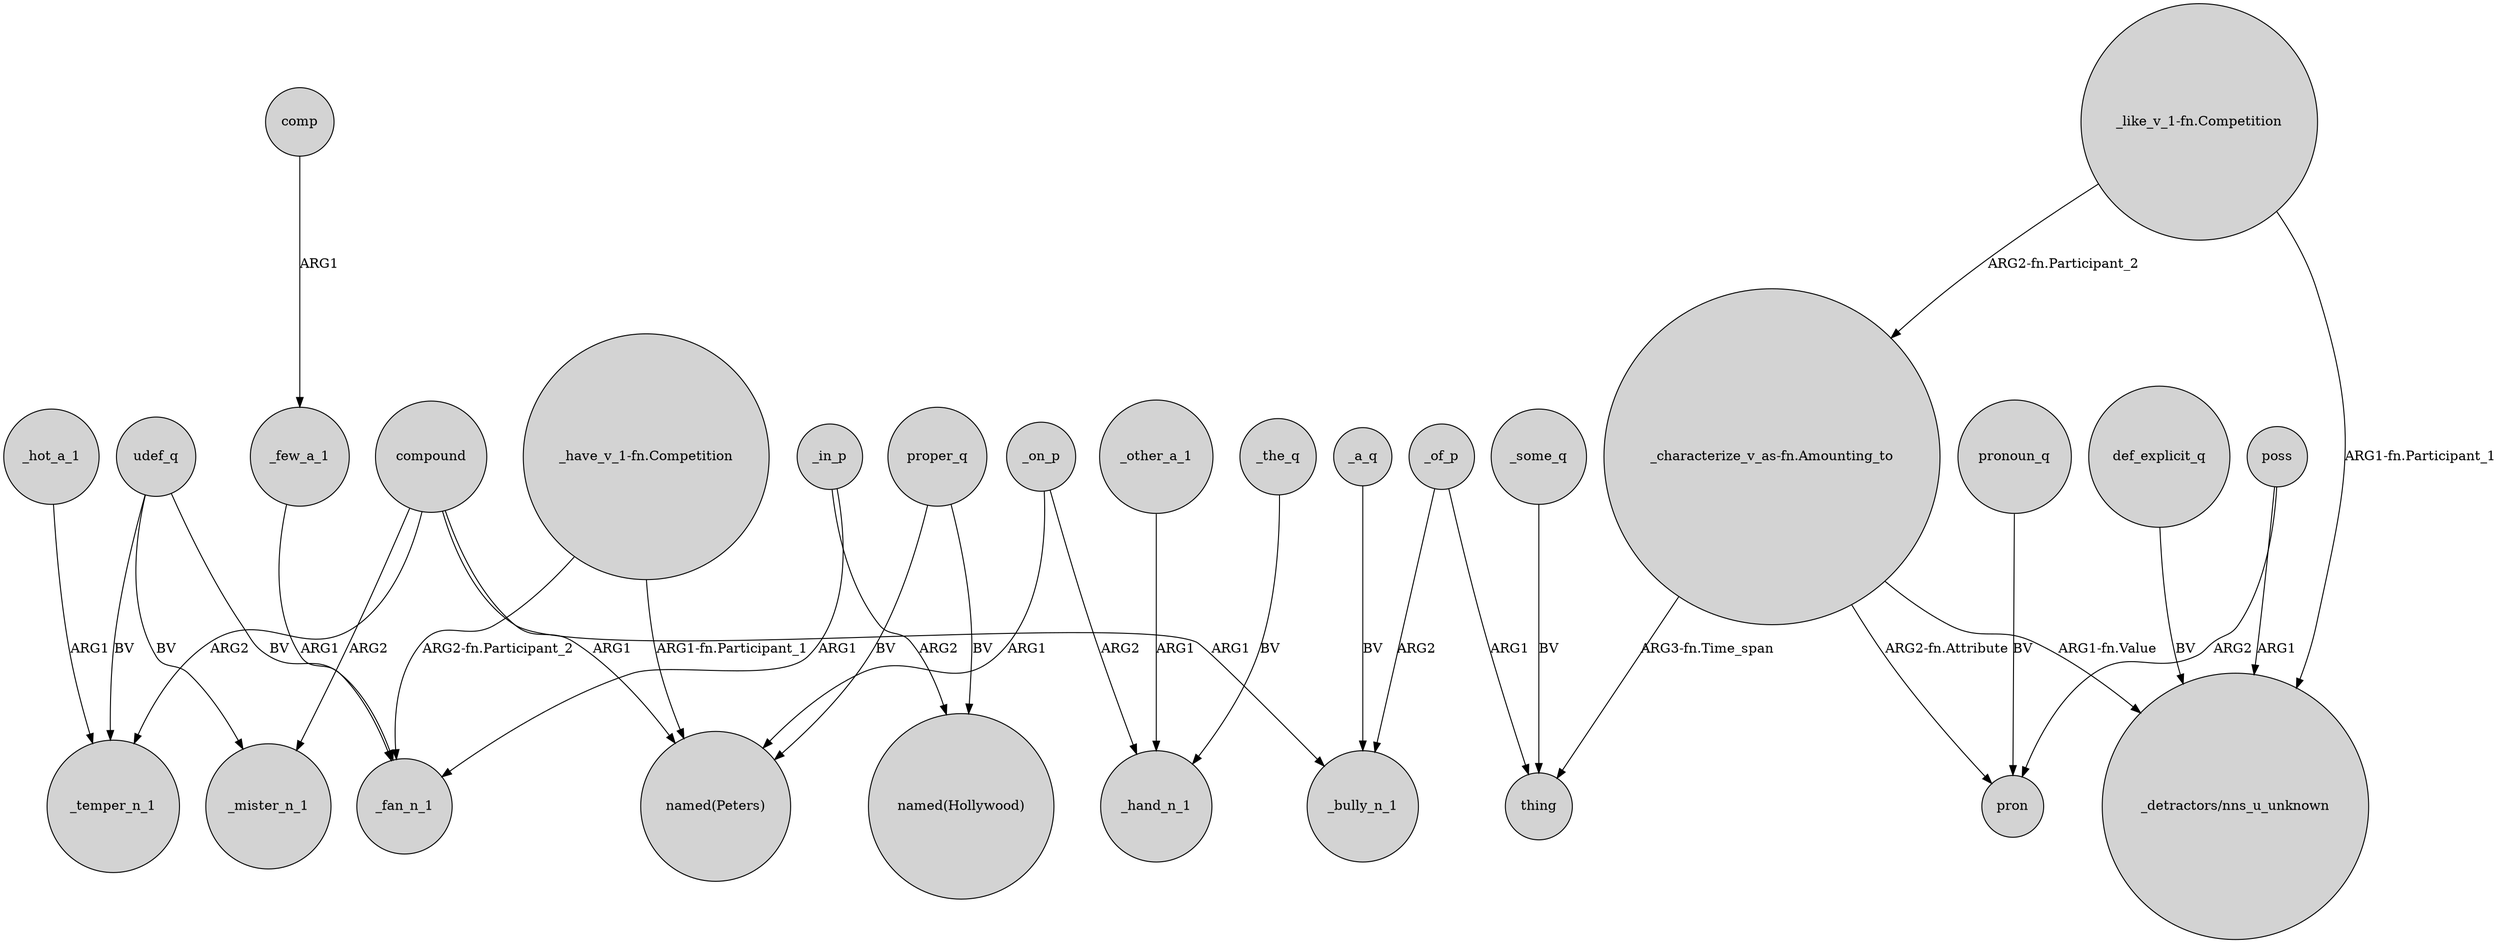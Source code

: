 digraph {
	node [shape=circle style=filled]
	compound -> _mister_n_1 [label=ARG2]
	compound -> "named(Peters)" [label=ARG1]
	proper_q -> "named(Hollywood)" [label=BV]
	_hot_a_1 -> _temper_n_1 [label=ARG1]
	udef_q -> _temper_n_1 [label=BV]
	_in_p -> _fan_n_1 [label=ARG1]
	_a_q -> _bully_n_1 [label=BV]
	proper_q -> "named(Peters)" [label=BV]
	_other_a_1 -> _hand_n_1 [label=ARG1]
	poss -> "_detractors/nns_u_unknown" [label=ARG1]
	def_explicit_q -> "_detractors/nns_u_unknown" [label=BV]
	"_like_v_1-fn.Competition" -> "_detractors/nns_u_unknown" [label="ARG1-fn.Participant_1"]
	"_like_v_1-fn.Competition" -> "_characterize_v_as-fn.Amounting_to" [label="ARG2-fn.Participant_2"]
	udef_q -> _mister_n_1 [label=BV]
	_some_q -> thing [label=BV]
	_on_p -> _hand_n_1 [label=ARG2]
	pronoun_q -> pron [label=BV]
	_few_a_1 -> _fan_n_1 [label=ARG1]
	poss -> pron [label=ARG2]
	_the_q -> _hand_n_1 [label=BV]
	"_have_v_1-fn.Competition" -> _fan_n_1 [label="ARG2-fn.Participant_2"]
	"_characterize_v_as-fn.Amounting_to" -> pron [label="ARG2-fn.Attribute"]
	"_characterize_v_as-fn.Amounting_to" -> "_detractors/nns_u_unknown" [label="ARG1-fn.Value"]
	udef_q -> _fan_n_1 [label=BV]
	_in_p -> "named(Hollywood)" [label=ARG2]
	compound -> _temper_n_1 [label=ARG2]
	compound -> _bully_n_1 [label=ARG1]
	comp -> _few_a_1 [label=ARG1]
	"_have_v_1-fn.Competition" -> "named(Peters)" [label="ARG1-fn.Participant_1"]
	_on_p -> "named(Peters)" [label=ARG1]
	"_characterize_v_as-fn.Amounting_to" -> thing [label="ARG3-fn.Time_span"]
	_of_p -> thing [label=ARG1]
	_of_p -> _bully_n_1 [label=ARG2]
}
